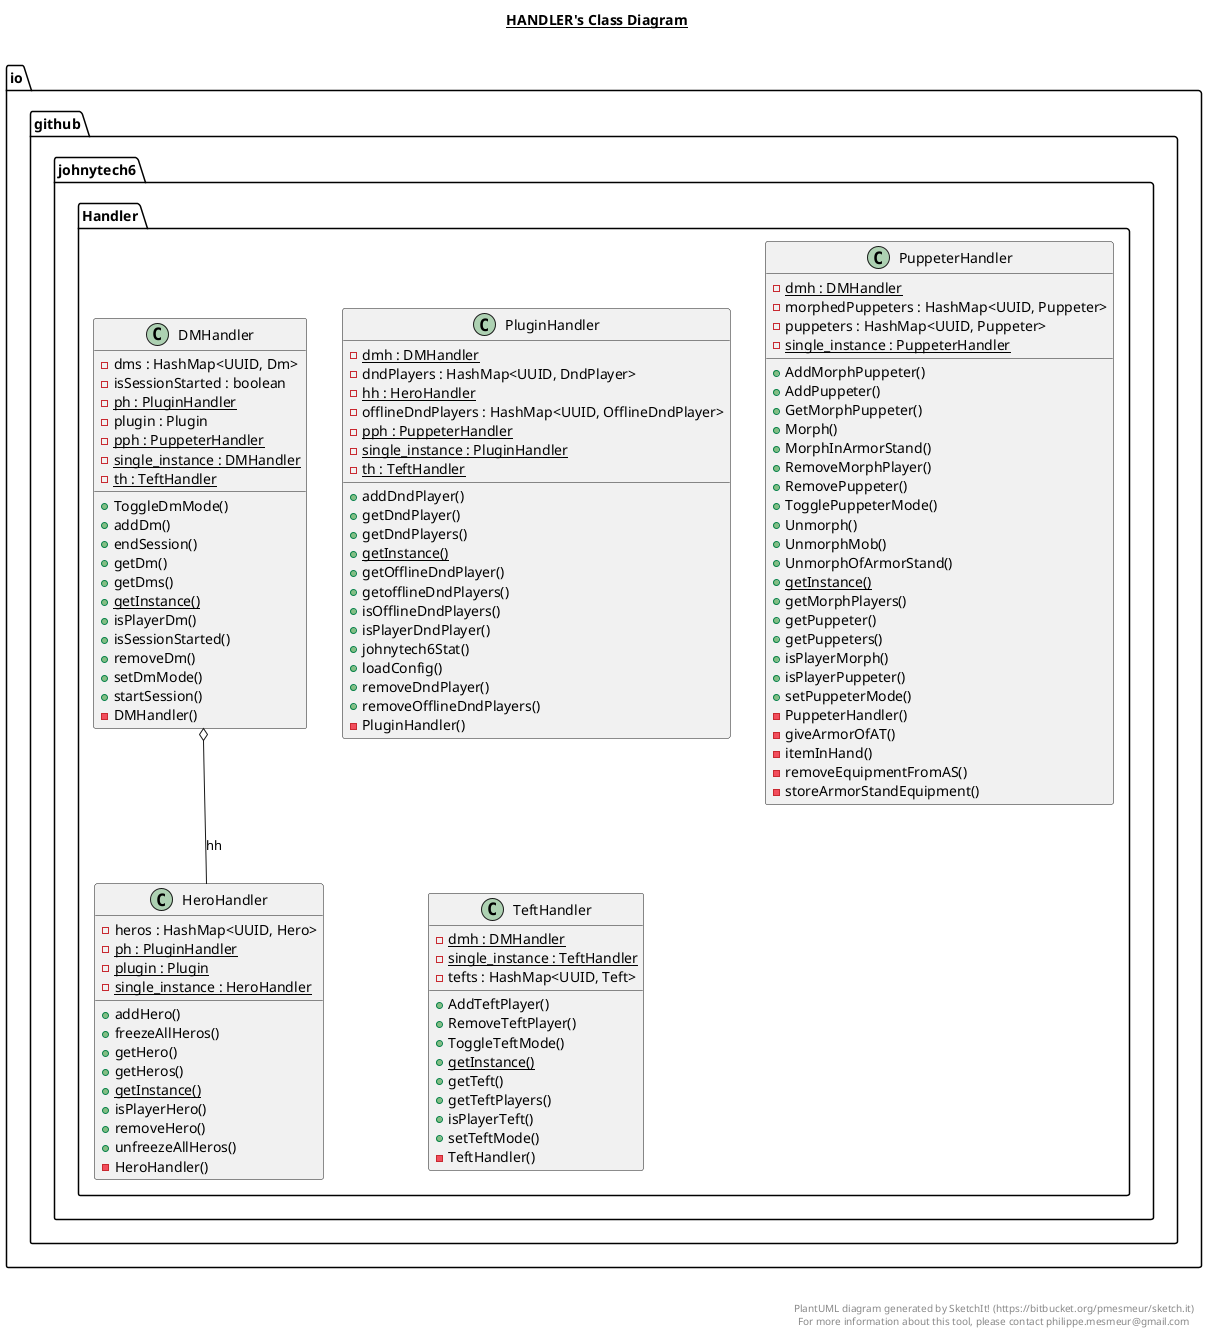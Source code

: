 @startuml

title __HANDLER's Class Diagram__\n

  namespace io.github.johnytech6 {
    namespace Handler {
      class io.github.johnytech6.Handler.DMHandler {
          - dms : HashMap<UUID, Dm>
          - isSessionStarted : boolean
          {static} - ph : PluginHandler
          - plugin : Plugin
          {static} - pph : PuppeterHandler
          {static} - single_instance : DMHandler
          {static} - th : TeftHandler
          + ToggleDmMode()
          + addDm()
          + endSession()
          + getDm()
          + getDms()
          {static} + getInstance()
          + isPlayerDm()
          + isSessionStarted()
          + removeDm()
          + setDmMode()
          + startSession()
          - DMHandler()
      }

      class io.github.johnytech6.Handler.HeroHandler {
          - heros : HashMap<UUID, Hero>
          {static} - ph : PluginHandler
          {static} - plugin : Plugin
          {static} - single_instance : HeroHandler
          + addHero()
          + freezeAllHeros()
          + getHero()
          + getHeros()
          {static} + getInstance()
          + isPlayerHero()
          + removeHero()
          + unfreezeAllHeros()
          - HeroHandler()
      }

      class io.github.johnytech6.Handler.PluginHandler {
          {static} - dmh : DMHandler
          - dndPlayers : HashMap<UUID, DndPlayer>
          {static} - hh : HeroHandler
          - offlineDndPlayers : HashMap<UUID, OfflineDndPlayer>
          {static} - pph : PuppeterHandler
          {static} - single_instance : PluginHandler
          {static} - th : TeftHandler
          + addDndPlayer()
          + getDndPlayer()
          + getDndPlayers()
          {static} + getInstance()
          + getOfflineDndPlayer()
          + getofflineDndPlayers()
          + isOfflineDndPlayers()
          + isPlayerDndPlayer()
          + johnytech6Stat()
          + loadConfig()
          + removeDndPlayer()
          + removeOfflineDndPlayers()
          - PluginHandler()
      }

      class io.github.johnytech6.Handler.PuppeterHandler {
          {static} - dmh : DMHandler
          - morphedPuppeters : HashMap<UUID, Puppeter>
          - puppeters : HashMap<UUID, Puppeter>
          {static} - single_instance : PuppeterHandler
          + AddMorphPuppeter()
          + AddPuppeter()
          + GetMorphPuppeter()
          + Morph()
          + MorphInArmorStand()
          + RemoveMorphPlayer()
          + RemovePuppeter()
          + TogglePuppeterMode()
          + Unmorph()
          + UnmorphMob()
          + UnmorphOfArmorStand()
          {static} + getInstance()
          + getMorphPlayers()
          + getPuppeter()
          + getPuppeters()
          + isPlayerMorph()
          + isPlayerPuppeter()
          + setPuppeterMode()
          - PuppeterHandler()
          - giveArmorOfAT()
          - itemInHand()
          - removeEquipmentFromAS()
          - storeArmorStandEquipment()
      }

      class io.github.johnytech6.Handler.TeftHandler {
          {static} - dmh : DMHandler
          {static} - single_instance : TeftHandler
          - tefts : HashMap<UUID, Teft>
          + AddTeftPlayer()
          + RemoveTeftPlayer()
          + ToggleTeftMode()
          {static} + getInstance()
          + getTeft()
          + getTeftPlayers()
          + isPlayerTeft()
          + setTeftMode()
          - TeftHandler()
      }
    }
  }
  

  io.github.johnytech6.Handler.DMHandler o-- io.github.johnytech6.Handler.HeroHandler : hh


right footer


PlantUML diagram generated by SketchIt! (https://bitbucket.org/pmesmeur/sketch.it)
For more information about this tool, please contact philippe.mesmeur@gmail.com
endfooter

@enduml
